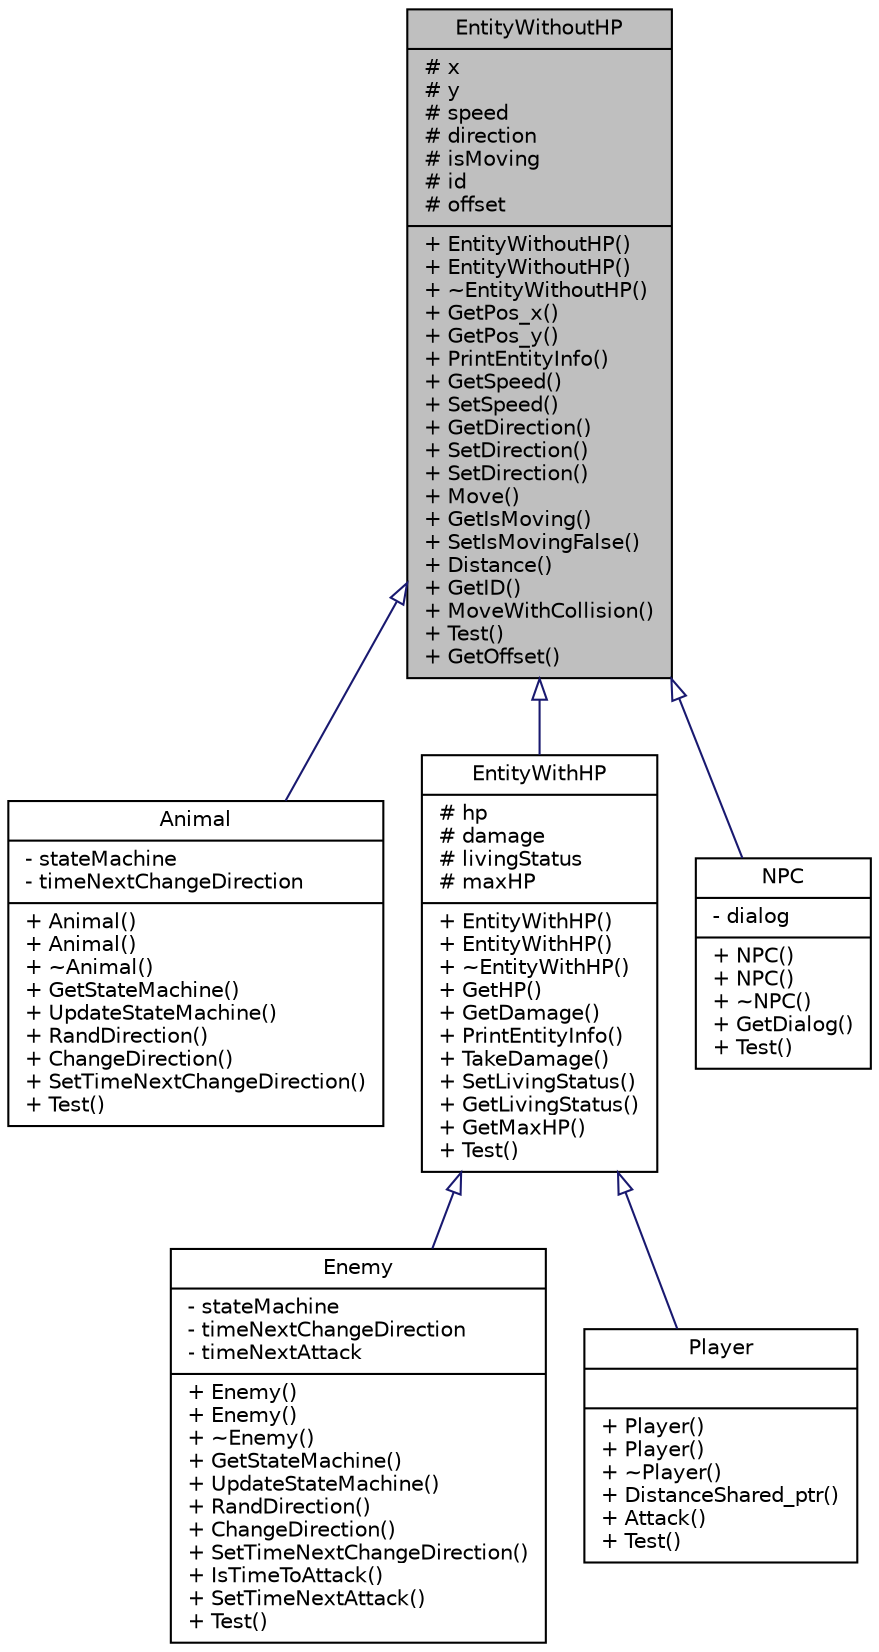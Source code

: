 digraph "EntityWithoutHP"
{
 // LATEX_PDF_SIZE
  bgcolor="transparent";
  edge [fontname="Helvetica",fontsize="10",labelfontname="Helvetica",labelfontsize="10"];
  node [fontname="Helvetica",fontsize="10",shape=record];
  Node1 [label="{EntityWithoutHP\n|# x\l# y\l# speed\l# direction\l# isMoving\l# id\l# offset\l|+ EntityWithoutHP()\l+ EntityWithoutHP()\l+ ~EntityWithoutHP()\l+ GetPos_x()\l+ GetPos_y()\l+ PrintEntityInfo()\l+ GetSpeed()\l+ SetSpeed()\l+ GetDirection()\l+ SetDirection()\l+ SetDirection()\l+ Move()\l+ GetIsMoving()\l+ SetIsMovingFalse()\l+ Distance()\l+ GetID()\l+ MoveWithCollision()\l+ Test()\l+ GetOffset()\l}",height=0.2,width=0.4,color="black", fillcolor="grey75", style="filled", fontcolor="black",tooltip="Classe représentant une entité immobile et immortel."];
  Node1 -> Node2 [dir="back",color="midnightblue",fontsize="10",style="solid",arrowtail="onormal",fontname="Helvetica"];
  Node2 [label="{Animal\n|- stateMachine\l- timeNextChangeDirection\l|+ Animal()\l+ Animal()\l+ ~Animal()\l+ GetStateMachine()\l+ UpdateStateMachine()\l+ RandDirection()\l+ ChangeDirection()\l+ SetTimeNextChangeDirection()\l+ Test()\l}",height=0.2,width=0.4,color="black",URL="$classAnimal.html",tooltip="Représente un animal, hérite de EntityWithouHP."];
  Node1 -> Node3 [dir="back",color="midnightblue",fontsize="10",style="solid",arrowtail="onormal",fontname="Helvetica"];
  Node3 [label="{EntityWithHP\n|# hp\l# damage\l# livingStatus\l# maxHP\l|+ EntityWithHP()\l+ EntityWithHP()\l+ ~EntityWithHP()\l+ GetHP()\l+ GetDamage()\l+ PrintEntityInfo()\l+ TakeDamage()\l+ SetLivingStatus()\l+ GetLivingStatus()\l+ GetMaxHP()\l+ Test()\l}",height=0.2,width=0.4,color="black",URL="$classEntityWithHP.html",tooltip="Classe représentant une entité qui peut infliger/subir des dégats et se déplacer."];
  Node3 -> Node4 [dir="back",color="midnightblue",fontsize="10",style="solid",arrowtail="onormal",fontname="Helvetica"];
  Node4 [label="{Enemy\n|- stateMachine\l- timeNextChangeDirection\l- timeNextAttack\l|+ Enemy()\l+ Enemy()\l+ ~Enemy()\l+ GetStateMachine()\l+ UpdateStateMachine()\l+ RandDirection()\l+ ChangeDirection()\l+ SetTimeNextChangeDirection()\l+ IsTimeToAttack()\l+ SetTimeNextAttack()\l+ Test()\l}",height=0.2,width=0.4,color="black",URL="$classEnemy.html",tooltip="Classe représentant un ennemi qui peut infliger/subir des dégats et se déplacer."];
  Node3 -> Node5 [dir="back",color="midnightblue",fontsize="10",style="solid",arrowtail="onormal",fontname="Helvetica"];
  Node5 [label="{Player\n||+ Player()\l+ Player()\l+ ~Player()\l+ DistanceShared_ptr()\l+ Attack()\l+ Test()\l}",height=0.2,width=0.4,color="black",URL="$classPlayer.html",tooltip="Classe représentant un joueur qui peut infliger/subir des dégats et se déplacer."];
  Node1 -> Node6 [dir="back",color="midnightblue",fontsize="10",style="solid",arrowtail="onormal",fontname="Helvetica"];
  Node6 [label="{NPC\n|- dialog\l|+ NPC()\l+ NPC()\l+ ~NPC()\l+ GetDialog()\l+ Test()\l}",height=0.2,width=0.4,color="black",URL="$classNPC.html",tooltip="Classe représentant un personnage immobile non-joueur qui peut donner des points de vie et communique..."];
}
